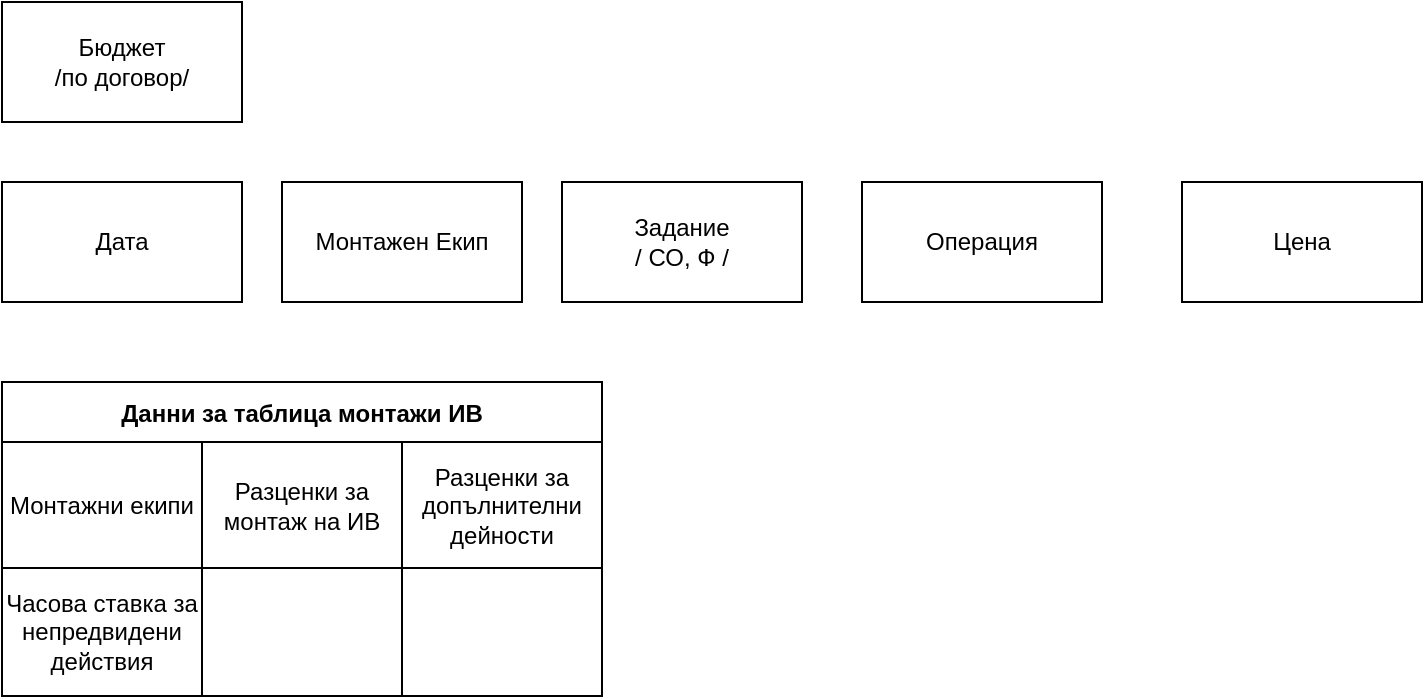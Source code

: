 <mxfile version="20.0.4" type="github">
  <diagram id="yDMa6tZVxdIgjC1dDYZ7" name="Page-1">
    <mxGraphModel dx="1182" dy="722" grid="1" gridSize="10" guides="1" tooltips="1" connect="1" arrows="1" fold="1" page="1" pageScale="1" pageWidth="850" pageHeight="1100" math="0" shadow="0">
      <root>
        <mxCell id="0" />
        <mxCell id="1" parent="0" />
        <mxCell id="DprMhlQ1WLLPcYgoblqz-1" value="&lt;div&gt;Бюджет&lt;/div&gt;&lt;div&gt;/по договор/&lt;br&gt;&lt;/div&gt;" style="rounded=0;whiteSpace=wrap;html=1;" vertex="1" parent="1">
          <mxGeometry x="80" y="90" width="120" height="60" as="geometry" />
        </mxCell>
        <mxCell id="DprMhlQ1WLLPcYgoblqz-2" value="Монтажен Екип" style="rounded=0;whiteSpace=wrap;html=1;" vertex="1" parent="1">
          <mxGeometry x="220" y="180" width="120" height="60" as="geometry" />
        </mxCell>
        <mxCell id="DprMhlQ1WLLPcYgoblqz-3" value="Дата" style="rounded=0;whiteSpace=wrap;html=1;" vertex="1" parent="1">
          <mxGeometry x="80" y="180" width="120" height="60" as="geometry" />
        </mxCell>
        <mxCell id="DprMhlQ1WLLPcYgoblqz-4" value="&lt;div&gt;Задание&lt;/div&gt;&lt;div&gt;/ СО, Ф /&lt;br&gt;&lt;/div&gt;" style="rounded=0;whiteSpace=wrap;html=1;" vertex="1" parent="1">
          <mxGeometry x="360" y="180" width="120" height="60" as="geometry" />
        </mxCell>
        <mxCell id="DprMhlQ1WLLPcYgoblqz-6" value="Операция" style="rounded=0;whiteSpace=wrap;html=1;" vertex="1" parent="1">
          <mxGeometry x="510" y="180" width="120" height="60" as="geometry" />
        </mxCell>
        <mxCell id="DprMhlQ1WLLPcYgoblqz-7" value="Цена" style="rounded=0;whiteSpace=wrap;html=1;" vertex="1" parent="1">
          <mxGeometry x="670" y="180" width="120" height="60" as="geometry" />
        </mxCell>
        <mxCell id="DprMhlQ1WLLPcYgoblqz-8" value="Данни за таблица монтажи ИВ" style="shape=table;startSize=30;container=1;collapsible=0;childLayout=tableLayout;fontStyle=1;align=center;" vertex="1" parent="1">
          <mxGeometry x="80" y="280" width="300" height="157" as="geometry" />
        </mxCell>
        <mxCell id="DprMhlQ1WLLPcYgoblqz-9" value="" style="shape=tableRow;horizontal=0;startSize=0;swimlaneHead=0;swimlaneBody=0;top=0;left=0;bottom=0;right=0;collapsible=0;dropTarget=0;fillColor=none;points=[[0,0.5],[1,0.5]];portConstraint=eastwest;" vertex="1" parent="DprMhlQ1WLLPcYgoblqz-8">
          <mxGeometry y="30" width="300" height="63" as="geometry" />
        </mxCell>
        <mxCell id="DprMhlQ1WLLPcYgoblqz-10" value="Монтажни екипи" style="shape=partialRectangle;html=1;whiteSpace=wrap;connectable=0;fillColor=none;top=0;left=0;bottom=0;right=0;overflow=hidden;" vertex="1" parent="DprMhlQ1WLLPcYgoblqz-9">
          <mxGeometry width="100" height="63" as="geometry">
            <mxRectangle width="100" height="63" as="alternateBounds" />
          </mxGeometry>
        </mxCell>
        <mxCell id="DprMhlQ1WLLPcYgoblqz-11" value="Разценки за монтаж на ИВ" style="shape=partialRectangle;html=1;whiteSpace=wrap;connectable=0;fillColor=none;top=0;left=0;bottom=0;right=0;overflow=hidden;" vertex="1" parent="DprMhlQ1WLLPcYgoblqz-9">
          <mxGeometry x="100" width="100" height="63" as="geometry">
            <mxRectangle width="100" height="63" as="alternateBounds" />
          </mxGeometry>
        </mxCell>
        <mxCell id="DprMhlQ1WLLPcYgoblqz-12" value="Разценки за допълнителни дейности " style="shape=partialRectangle;html=1;whiteSpace=wrap;connectable=0;fillColor=none;top=0;left=0;bottom=0;right=0;overflow=hidden;" vertex="1" parent="DprMhlQ1WLLPcYgoblqz-9">
          <mxGeometry x="200" width="100" height="63" as="geometry">
            <mxRectangle width="100" height="63" as="alternateBounds" />
          </mxGeometry>
        </mxCell>
        <mxCell id="DprMhlQ1WLLPcYgoblqz-13" value="" style="shape=tableRow;horizontal=0;startSize=0;swimlaneHead=0;swimlaneBody=0;top=0;left=0;bottom=0;right=0;collapsible=0;dropTarget=0;fillColor=none;points=[[0,0.5],[1,0.5]];portConstraint=eastwest;" vertex="1" parent="DprMhlQ1WLLPcYgoblqz-8">
          <mxGeometry y="93" width="300" height="64" as="geometry" />
        </mxCell>
        <mxCell id="DprMhlQ1WLLPcYgoblqz-14" value="Часова ставка за непредвидени действия" style="shape=partialRectangle;html=1;whiteSpace=wrap;connectable=0;fillColor=none;top=0;left=0;bottom=0;right=0;overflow=hidden;" vertex="1" parent="DprMhlQ1WLLPcYgoblqz-13">
          <mxGeometry width="100" height="64" as="geometry">
            <mxRectangle width="100" height="64" as="alternateBounds" />
          </mxGeometry>
        </mxCell>
        <mxCell id="DprMhlQ1WLLPcYgoblqz-15" value="" style="shape=partialRectangle;html=1;whiteSpace=wrap;connectable=0;fillColor=none;top=0;left=0;bottom=0;right=0;overflow=hidden;" vertex="1" parent="DprMhlQ1WLLPcYgoblqz-13">
          <mxGeometry x="100" width="100" height="64" as="geometry">
            <mxRectangle width="100" height="64" as="alternateBounds" />
          </mxGeometry>
        </mxCell>
        <mxCell id="DprMhlQ1WLLPcYgoblqz-16" value="" style="shape=partialRectangle;html=1;whiteSpace=wrap;connectable=0;fillColor=none;top=0;left=0;bottom=0;right=0;overflow=hidden;" vertex="1" parent="DprMhlQ1WLLPcYgoblqz-13">
          <mxGeometry x="200" width="100" height="64" as="geometry">
            <mxRectangle width="100" height="64" as="alternateBounds" />
          </mxGeometry>
        </mxCell>
      </root>
    </mxGraphModel>
  </diagram>
</mxfile>
